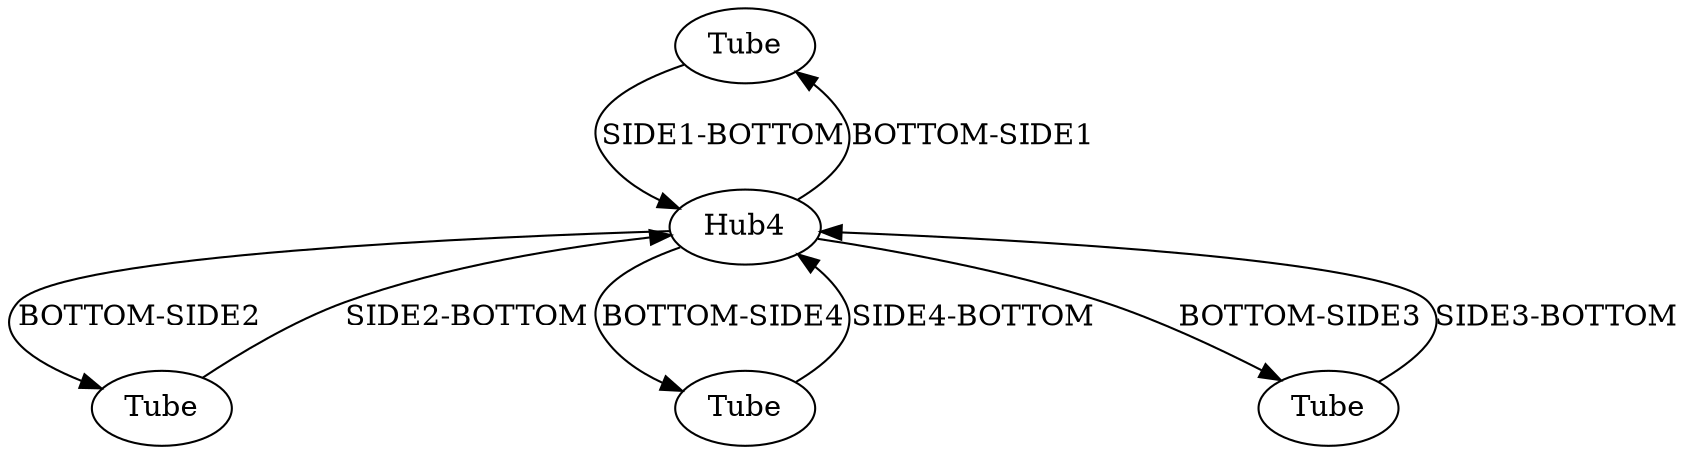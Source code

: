 /* Created by igraph 0.10.2 */
digraph {
  0 [
    instance=Tube_instance_2
    label=Tube
  ];
  1 [
    instance=Hub4_instance_1
    label=Hub4
  ];
  2 [
    instance=Tube_instance_6
    label=Tube
  ];
  3 [
    instance=Tube_instance_7
    label=Tube
  ];
  4 [
    instance=Tube_instance_8
    label=Tube
  ];

  0 -> 1 [
    label="SIDE1-BOTTOM"
  ];
  1 -> 0 [
    label="BOTTOM-SIDE1"
  ];
  1 -> 2 [
    label="BOTTOM-SIDE2"
  ];
  1 -> 3 [
    label="BOTTOM-SIDE4"
  ];
  1 -> 4 [
    label="BOTTOM-SIDE3"
  ];
  2 -> 1 [
    label="SIDE2-BOTTOM"
  ];
  3 -> 1 [
    label="SIDE4-BOTTOM"
  ];
  4 -> 1 [
    label="SIDE3-BOTTOM"
  ];
}
